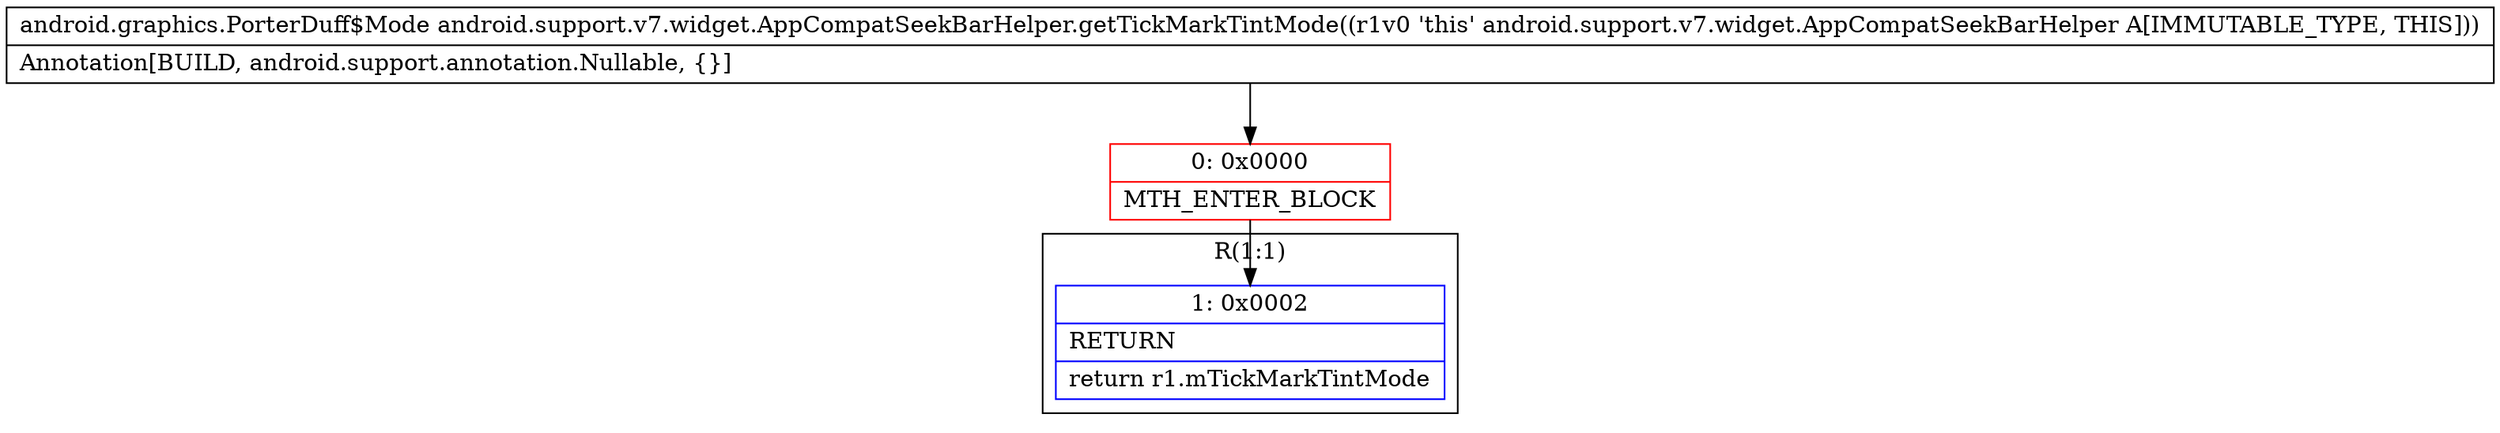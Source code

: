 digraph "CFG forandroid.support.v7.widget.AppCompatSeekBarHelper.getTickMarkTintMode()Landroid\/graphics\/PorterDuff$Mode;" {
subgraph cluster_Region_862619850 {
label = "R(1:1)";
node [shape=record,color=blue];
Node_1 [shape=record,label="{1\:\ 0x0002|RETURN\l|return r1.mTickMarkTintMode\l}"];
}
Node_0 [shape=record,color=red,label="{0\:\ 0x0000|MTH_ENTER_BLOCK\l}"];
MethodNode[shape=record,label="{android.graphics.PorterDuff$Mode android.support.v7.widget.AppCompatSeekBarHelper.getTickMarkTintMode((r1v0 'this' android.support.v7.widget.AppCompatSeekBarHelper A[IMMUTABLE_TYPE, THIS]))  | Annotation[BUILD, android.support.annotation.Nullable, \{\}]\l}"];
MethodNode -> Node_0;
Node_0 -> Node_1;
}

